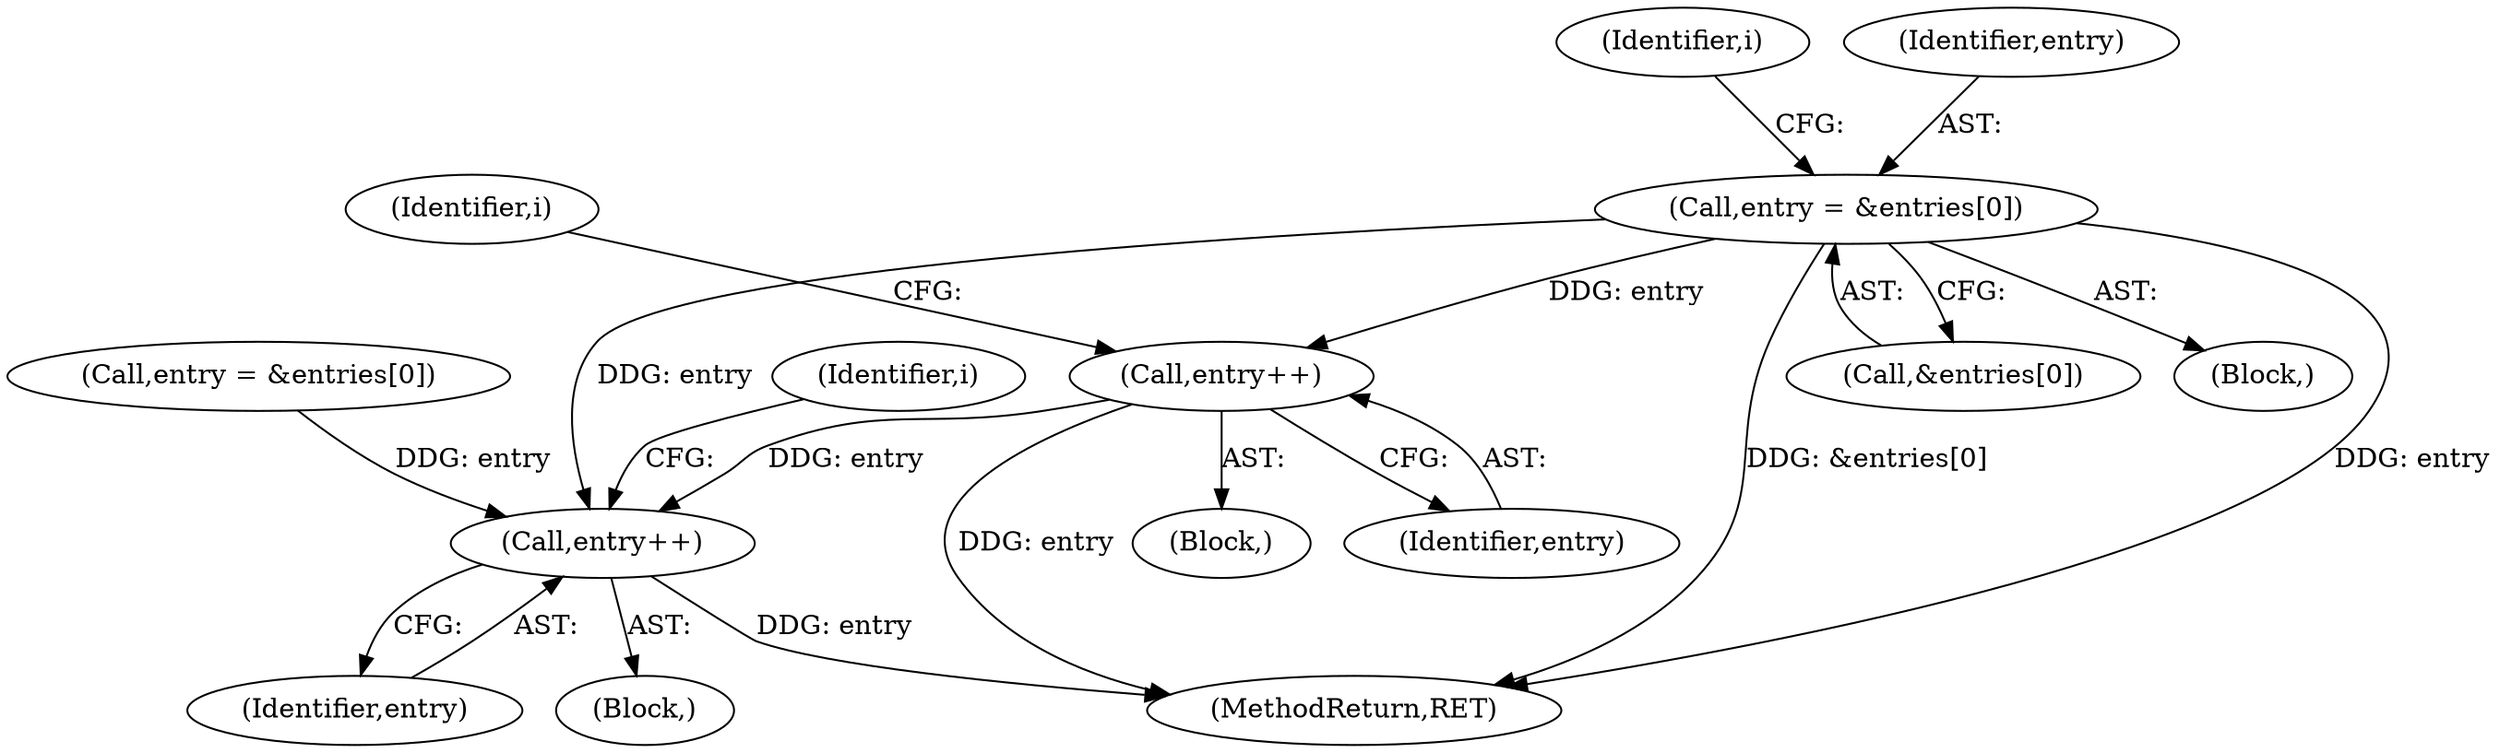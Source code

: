 digraph "0_linux_8275cdd0e7ac550dcce2b3ef6d2fb3b808c1ae59_7@array" {
"1000144" [label="(Call,entry = &entries[0])"];
"1000160" [label="(Call,entry++)"];
"1000248" [label="(Call,entry++)"];
"1000152" [label="(Identifier,i)"];
"1000247" [label="(Block,)"];
"1000146" [label="(Call,&entries[0])"];
"1000474" [label="(MethodReturn,RET)"];
"1000161" [label="(Identifier,entry)"];
"1000224" [label="(Call,entry = &entries[0])"];
"1000159" [label="(Block,)"];
"1000143" [label="(Block,)"];
"1000144" [label="(Call,entry = &entries[0])"];
"1000249" [label="(Identifier,entry)"];
"1000251" [label="(Identifier,i)"];
"1000248" [label="(Call,entry++)"];
"1000163" [label="(Identifier,i)"];
"1000160" [label="(Call,entry++)"];
"1000145" [label="(Identifier,entry)"];
"1000144" -> "1000143"  [label="AST: "];
"1000144" -> "1000146"  [label="CFG: "];
"1000145" -> "1000144"  [label="AST: "];
"1000146" -> "1000144"  [label="AST: "];
"1000152" -> "1000144"  [label="CFG: "];
"1000144" -> "1000474"  [label="DDG: entry"];
"1000144" -> "1000474"  [label="DDG: &entries[0]"];
"1000144" -> "1000160"  [label="DDG: entry"];
"1000144" -> "1000248"  [label="DDG: entry"];
"1000160" -> "1000159"  [label="AST: "];
"1000160" -> "1000161"  [label="CFG: "];
"1000161" -> "1000160"  [label="AST: "];
"1000163" -> "1000160"  [label="CFG: "];
"1000160" -> "1000474"  [label="DDG: entry"];
"1000160" -> "1000248"  [label="DDG: entry"];
"1000248" -> "1000247"  [label="AST: "];
"1000248" -> "1000249"  [label="CFG: "];
"1000249" -> "1000248"  [label="AST: "];
"1000251" -> "1000248"  [label="CFG: "];
"1000248" -> "1000474"  [label="DDG: entry"];
"1000224" -> "1000248"  [label="DDG: entry"];
}
